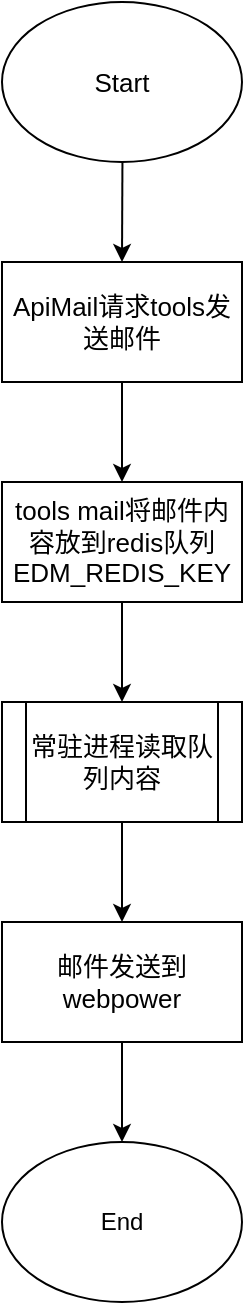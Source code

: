 <mxfile version="10.8.3" type="github"><diagram id="A6K4KN5W4QU0FTCIKr5a" name="第 1 页"><mxGraphModel dx="1394" dy="816" grid="1" gridSize="10" guides="1" tooltips="1" connect="1" arrows="1" fold="1" page="1" pageScale="1" pageWidth="827" pageHeight="1169" math="0" shadow="0"><root><mxCell id="0"/><mxCell id="1" parent="0"/><mxCell id="O03j_jTKjh8tYpH0UMQ2-1" value="" style="edgeStyle=none;rounded=0;orthogonalLoop=1;jettySize=auto;html=1;fontSize=13;" edge="1" parent="1" source="O03j_jTKjh8tYpH0UMQ2-2" target="O03j_jTKjh8tYpH0UMQ2-4"><mxGeometry relative="1" as="geometry"/></mxCell><mxCell id="O03j_jTKjh8tYpH0UMQ2-2" value="Start" style="ellipse;whiteSpace=wrap;html=1;fontSize=13;" vertex="1" parent="1"><mxGeometry x="320" y="80" width="120" height="80" as="geometry"/></mxCell><mxCell id="O03j_jTKjh8tYpH0UMQ2-3" value="" style="edgeStyle=none;rounded=0;orthogonalLoop=1;jettySize=auto;html=1;fontSize=13;" edge="1" parent="1" source="O03j_jTKjh8tYpH0UMQ2-4" target="O03j_jTKjh8tYpH0UMQ2-6"><mxGeometry relative="1" as="geometry"/></mxCell><mxCell id="O03j_jTKjh8tYpH0UMQ2-4" value="ApiMail请求tools发送邮件" style="rounded=0;whiteSpace=wrap;html=1;fontSize=13;" vertex="1" parent="1"><mxGeometry x="320" y="210" width="120" height="60" as="geometry"/></mxCell><mxCell id="O03j_jTKjh8tYpH0UMQ2-5" value="" style="edgeStyle=none;rounded=0;orthogonalLoop=1;jettySize=auto;html=1;fontSize=13;" edge="1" parent="1" source="O03j_jTKjh8tYpH0UMQ2-6" target="O03j_jTKjh8tYpH0UMQ2-8"><mxGeometry relative="1" as="geometry"/></mxCell><mxCell id="O03j_jTKjh8tYpH0UMQ2-6" value="tools mail将邮件内容放到redis队列EDM_REDIS_KEY" style="rounded=0;whiteSpace=wrap;html=1;fontSize=13;" vertex="1" parent="1"><mxGeometry x="320" y="320" width="120" height="60" as="geometry"/></mxCell><mxCell id="O03j_jTKjh8tYpH0UMQ2-7" value="" style="edgeStyle=none;rounded=0;orthogonalLoop=1;jettySize=auto;html=1;fontSize=13;entryX=0.5;entryY=0;entryDx=0;entryDy=0;" edge="1" parent="1" source="O03j_jTKjh8tYpH0UMQ2-8" target="O03j_jTKjh8tYpH0UMQ2-9"><mxGeometry relative="1" as="geometry"><mxPoint x="380" y="540" as="targetPoint"/></mxGeometry></mxCell><mxCell id="O03j_jTKjh8tYpH0UMQ2-8" value="常驻进程读取队列内容" style="shape=process;whiteSpace=wrap;html=1;backgroundOutline=1;fontSize=13;" vertex="1" parent="1"><mxGeometry x="320" y="430" width="120" height="60" as="geometry"/></mxCell><mxCell id="O03j_jTKjh8tYpH0UMQ2-11" value="" style="edgeStyle=orthogonalEdgeStyle;rounded=0;orthogonalLoop=1;jettySize=auto;html=1;" edge="1" parent="1" source="O03j_jTKjh8tYpH0UMQ2-9" target="O03j_jTKjh8tYpH0UMQ2-10"><mxGeometry relative="1" as="geometry"/></mxCell><mxCell id="O03j_jTKjh8tYpH0UMQ2-9" value="邮件发送到webpower" style="rounded=0;whiteSpace=wrap;html=1;fontSize=13;" vertex="1" parent="1"><mxGeometry x="320" y="540" width="120" height="60" as="geometry"/></mxCell><mxCell id="O03j_jTKjh8tYpH0UMQ2-10" value="End" style="ellipse;whiteSpace=wrap;html=1;" vertex="1" parent="1"><mxGeometry x="320" y="650" width="120" height="80" as="geometry"/></mxCell></root></mxGraphModel></diagram></mxfile>